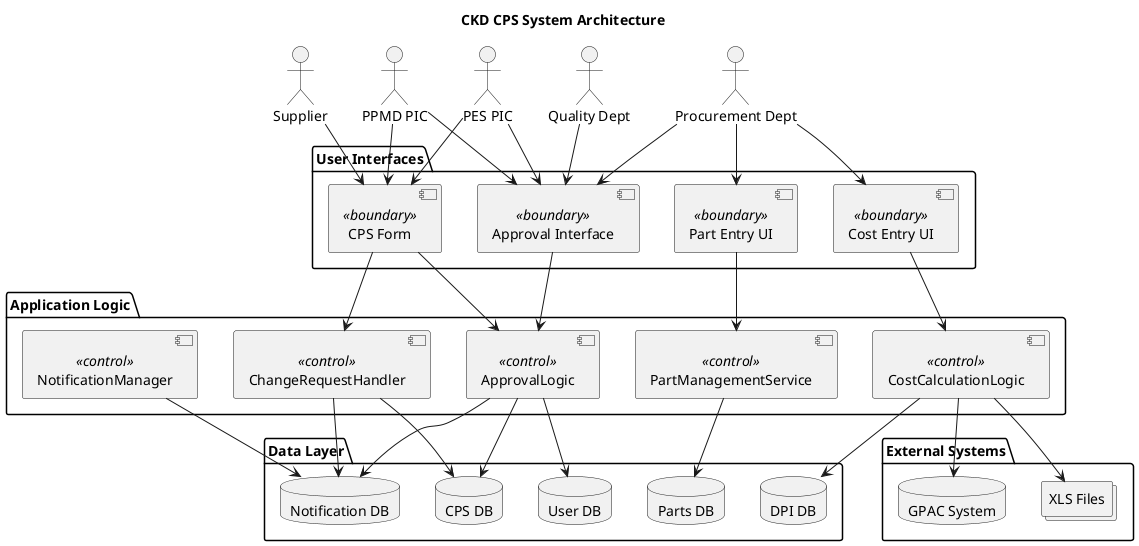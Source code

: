 @startuml
title CKD CPS System Architecture

actor "PPMD PIC" as ppmd
actor "PES PIC" as pes
actor "Supplier" as supplier
actor "Quality Dept" as qd
actor "Procurement Dept" as pd

package "User Interfaces" {
  [CPS Form] <<boundary>>
  [Approval Interface] <<boundary>>
  [Cost Entry UI] <<boundary>>
  [Part Entry UI] <<boundary>>
}

package "Application Logic" {
  [ChangeRequestHandler] <<control>>
  [ApprovalLogic] <<control>>
  [NotificationManager] <<control>>
  [CostCalculationLogic] <<control>>
  [PartManagementService] <<control>>
}

package "Data Layer" {
  database "CPS DB" as cps_db
  database "User DB" as user_db
  database "DPI DB" as dpi_db
  database "Notification DB" as notif_db
  database "Parts DB" as part_db
}

package "External Systems" {
  database "GPAC System" as gpac
  collections "XLS Files" as xls_files
}

' User Interactions
ppmd --> [CPS Form]
pes --> [CPS Form]
supplier --> [CPS Form]
qd --> [Approval Interface]
pd --> [Approval Interface]
pes --> [Approval Interface]
ppmd --> [Approval Interface]
pd --> [Cost Entry UI]
pd --> [Part Entry UI]

' UI to Logic
[CPS Form] --> [ChangeRequestHandler]
[CPS Form] --> [ApprovalLogic]
[Approval Interface] --> [ApprovalLogic]
[Cost Entry UI] --> [CostCalculationLogic]
[Part Entry UI] --> [PartManagementService]

' Logic to Data
[ChangeRequestHandler] --> cps_db
[ChangeRequestHandler] --> notif_db

[ApprovalLogic] --> cps_db
[ApprovalLogic] --> notif_db
[ApprovalLogic] --> user_db
[PartManagementService] --> part_db

[NotificationManager] --> notif_db

[CostCalculationLogic] --> dpi_db
[CostCalculationLogic] --> xls_files
[CostCalculationLogic] --> gpac


@enduml

